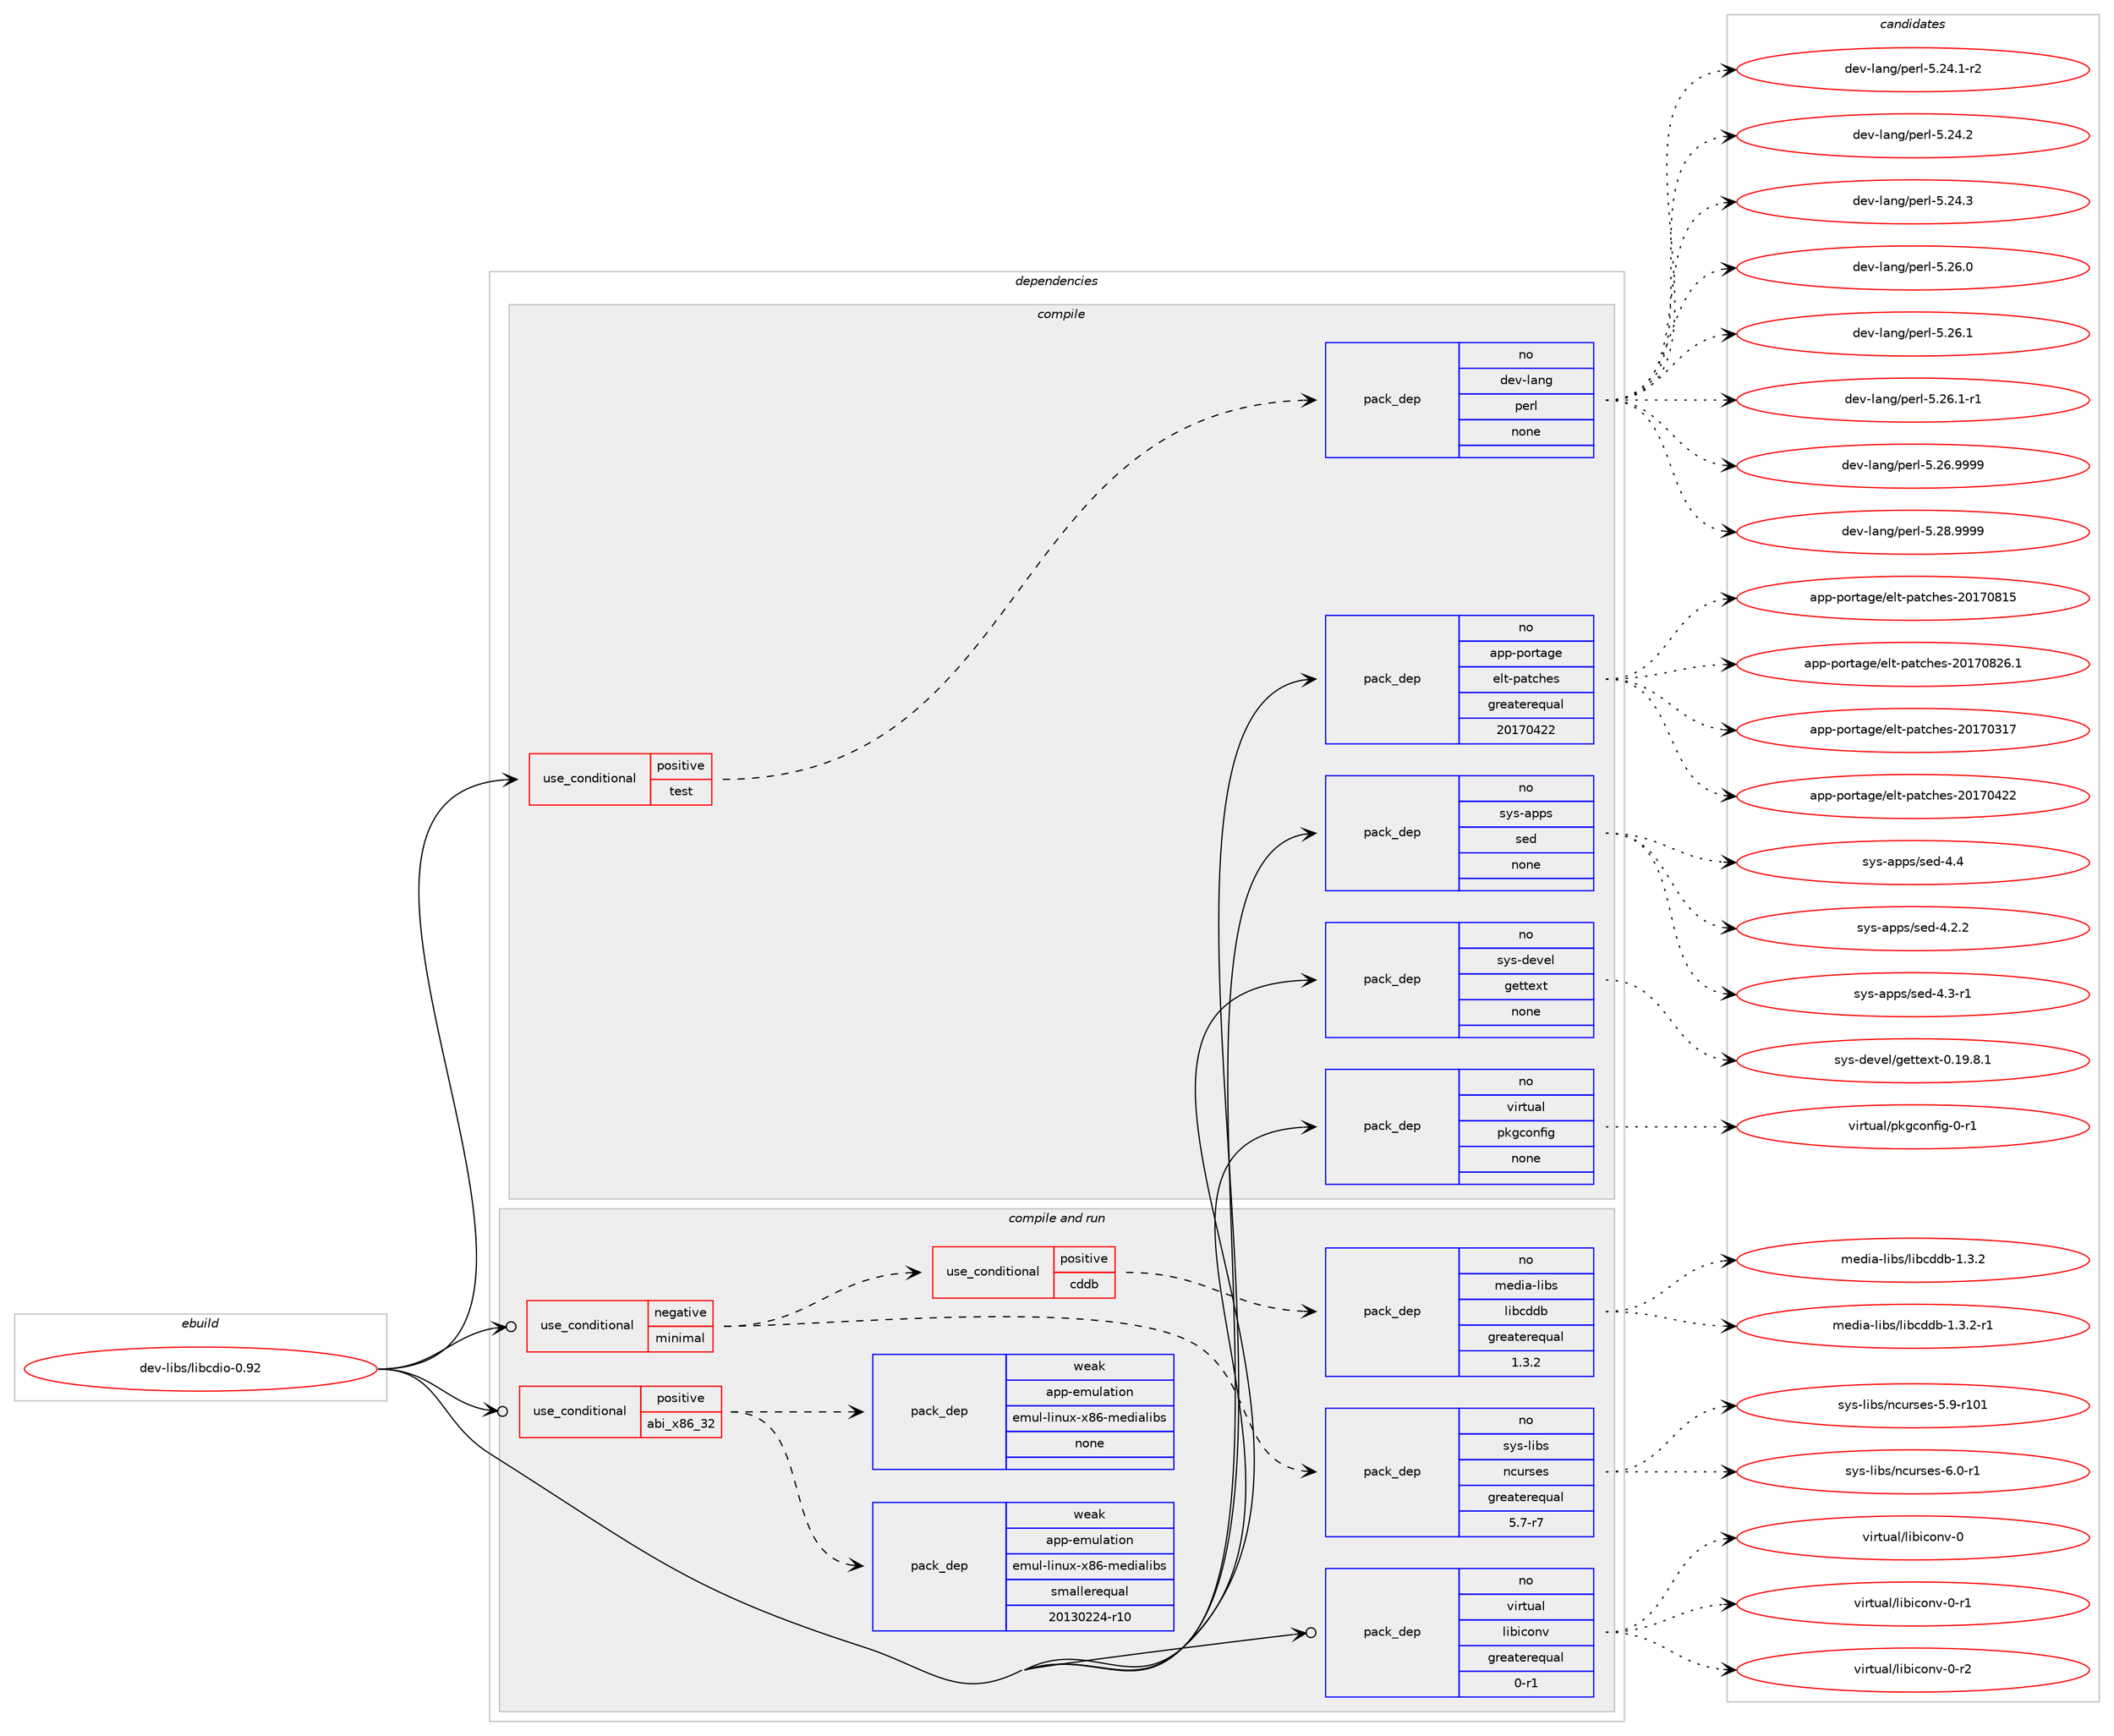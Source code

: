 digraph prolog {

# *************
# Graph options
# *************

newrank=true;
concentrate=true;
compound=true;
graph [rankdir=LR,fontname=Helvetica,fontsize=10,ranksep=1.5];#, ranksep=2.5, nodesep=0.2];
edge  [arrowhead=vee];
node  [fontname=Helvetica,fontsize=10];

# **********
# The ebuild
# **********

subgraph cluster_leftcol {
color=gray;
rank=same;
label=<<i>ebuild</i>>;
id [label="dev-libs/libcdio-0.92", color=red, width=4, href="../dev-libs/libcdio-0.92.svg"];
}

# ****************
# The dependencies
# ****************

subgraph cluster_midcol {
color=gray;
label=<<i>dependencies</i>>;
subgraph cluster_compile {
fillcolor="#eeeeee";
style=filled;
label=<<i>compile</i>>;
subgraph cond24739 {
dependency114215 [label=<<TABLE BORDER="0" CELLBORDER="1" CELLSPACING="0" CELLPADDING="4"><TR><TD ROWSPAN="3" CELLPADDING="10">use_conditional</TD></TR><TR><TD>positive</TD></TR><TR><TD>test</TD></TR></TABLE>>, shape=none, color=red];
subgraph pack86136 {
dependency114216 [label=<<TABLE BORDER="0" CELLBORDER="1" CELLSPACING="0" CELLPADDING="4" WIDTH="220"><TR><TD ROWSPAN="6" CELLPADDING="30">pack_dep</TD></TR><TR><TD WIDTH="110">no</TD></TR><TR><TD>dev-lang</TD></TR><TR><TD>perl</TD></TR><TR><TD>none</TD></TR><TR><TD></TD></TR></TABLE>>, shape=none, color=blue];
}
dependency114215:e -> dependency114216:w [weight=20,style="dashed",arrowhead="vee"];
}
id:e -> dependency114215:w [weight=20,style="solid",arrowhead="vee"];
subgraph pack86137 {
dependency114217 [label=<<TABLE BORDER="0" CELLBORDER="1" CELLSPACING="0" CELLPADDING="4" WIDTH="220"><TR><TD ROWSPAN="6" CELLPADDING="30">pack_dep</TD></TR><TR><TD WIDTH="110">no</TD></TR><TR><TD>app-portage</TD></TR><TR><TD>elt-patches</TD></TR><TR><TD>greaterequal</TD></TR><TR><TD>20170422</TD></TR></TABLE>>, shape=none, color=blue];
}
id:e -> dependency114217:w [weight=20,style="solid",arrowhead="vee"];
subgraph pack86138 {
dependency114218 [label=<<TABLE BORDER="0" CELLBORDER="1" CELLSPACING="0" CELLPADDING="4" WIDTH="220"><TR><TD ROWSPAN="6" CELLPADDING="30">pack_dep</TD></TR><TR><TD WIDTH="110">no</TD></TR><TR><TD>sys-apps</TD></TR><TR><TD>sed</TD></TR><TR><TD>none</TD></TR><TR><TD></TD></TR></TABLE>>, shape=none, color=blue];
}
id:e -> dependency114218:w [weight=20,style="solid",arrowhead="vee"];
subgraph pack86139 {
dependency114219 [label=<<TABLE BORDER="0" CELLBORDER="1" CELLSPACING="0" CELLPADDING="4" WIDTH="220"><TR><TD ROWSPAN="6" CELLPADDING="30">pack_dep</TD></TR><TR><TD WIDTH="110">no</TD></TR><TR><TD>sys-devel</TD></TR><TR><TD>gettext</TD></TR><TR><TD>none</TD></TR><TR><TD></TD></TR></TABLE>>, shape=none, color=blue];
}
id:e -> dependency114219:w [weight=20,style="solid",arrowhead="vee"];
subgraph pack86140 {
dependency114220 [label=<<TABLE BORDER="0" CELLBORDER="1" CELLSPACING="0" CELLPADDING="4" WIDTH="220"><TR><TD ROWSPAN="6" CELLPADDING="30">pack_dep</TD></TR><TR><TD WIDTH="110">no</TD></TR><TR><TD>virtual</TD></TR><TR><TD>pkgconfig</TD></TR><TR><TD>none</TD></TR><TR><TD></TD></TR></TABLE>>, shape=none, color=blue];
}
id:e -> dependency114220:w [weight=20,style="solid",arrowhead="vee"];
}
subgraph cluster_compileandrun {
fillcolor="#eeeeee";
style=filled;
label=<<i>compile and run</i>>;
subgraph cond24740 {
dependency114221 [label=<<TABLE BORDER="0" CELLBORDER="1" CELLSPACING="0" CELLPADDING="4"><TR><TD ROWSPAN="3" CELLPADDING="10">use_conditional</TD></TR><TR><TD>negative</TD></TR><TR><TD>minimal</TD></TR></TABLE>>, shape=none, color=red];
subgraph pack86141 {
dependency114222 [label=<<TABLE BORDER="0" CELLBORDER="1" CELLSPACING="0" CELLPADDING="4" WIDTH="220"><TR><TD ROWSPAN="6" CELLPADDING="30">pack_dep</TD></TR><TR><TD WIDTH="110">no</TD></TR><TR><TD>sys-libs</TD></TR><TR><TD>ncurses</TD></TR><TR><TD>greaterequal</TD></TR><TR><TD>5.7-r7</TD></TR></TABLE>>, shape=none, color=blue];
}
dependency114221:e -> dependency114222:w [weight=20,style="dashed",arrowhead="vee"];
subgraph cond24741 {
dependency114223 [label=<<TABLE BORDER="0" CELLBORDER="1" CELLSPACING="0" CELLPADDING="4"><TR><TD ROWSPAN="3" CELLPADDING="10">use_conditional</TD></TR><TR><TD>positive</TD></TR><TR><TD>cddb</TD></TR></TABLE>>, shape=none, color=red];
subgraph pack86142 {
dependency114224 [label=<<TABLE BORDER="0" CELLBORDER="1" CELLSPACING="0" CELLPADDING="4" WIDTH="220"><TR><TD ROWSPAN="6" CELLPADDING="30">pack_dep</TD></TR><TR><TD WIDTH="110">no</TD></TR><TR><TD>media-libs</TD></TR><TR><TD>libcddb</TD></TR><TR><TD>greaterequal</TD></TR><TR><TD>1.3.2</TD></TR></TABLE>>, shape=none, color=blue];
}
dependency114223:e -> dependency114224:w [weight=20,style="dashed",arrowhead="vee"];
}
dependency114221:e -> dependency114223:w [weight=20,style="dashed",arrowhead="vee"];
}
id:e -> dependency114221:w [weight=20,style="solid",arrowhead="odotvee"];
subgraph cond24742 {
dependency114225 [label=<<TABLE BORDER="0" CELLBORDER="1" CELLSPACING="0" CELLPADDING="4"><TR><TD ROWSPAN="3" CELLPADDING="10">use_conditional</TD></TR><TR><TD>positive</TD></TR><TR><TD>abi_x86_32</TD></TR></TABLE>>, shape=none, color=red];
subgraph pack86143 {
dependency114226 [label=<<TABLE BORDER="0" CELLBORDER="1" CELLSPACING="0" CELLPADDING="4" WIDTH="220"><TR><TD ROWSPAN="6" CELLPADDING="30">pack_dep</TD></TR><TR><TD WIDTH="110">weak</TD></TR><TR><TD>app-emulation</TD></TR><TR><TD>emul-linux-x86-medialibs</TD></TR><TR><TD>smallerequal</TD></TR><TR><TD>20130224-r10</TD></TR></TABLE>>, shape=none, color=blue];
}
dependency114225:e -> dependency114226:w [weight=20,style="dashed",arrowhead="vee"];
subgraph pack86144 {
dependency114227 [label=<<TABLE BORDER="0" CELLBORDER="1" CELLSPACING="0" CELLPADDING="4" WIDTH="220"><TR><TD ROWSPAN="6" CELLPADDING="30">pack_dep</TD></TR><TR><TD WIDTH="110">weak</TD></TR><TR><TD>app-emulation</TD></TR><TR><TD>emul-linux-x86-medialibs</TD></TR><TR><TD>none</TD></TR><TR><TD></TD></TR></TABLE>>, shape=none, color=blue];
}
dependency114225:e -> dependency114227:w [weight=20,style="dashed",arrowhead="vee"];
}
id:e -> dependency114225:w [weight=20,style="solid",arrowhead="odotvee"];
subgraph pack86145 {
dependency114228 [label=<<TABLE BORDER="0" CELLBORDER="1" CELLSPACING="0" CELLPADDING="4" WIDTH="220"><TR><TD ROWSPAN="6" CELLPADDING="30">pack_dep</TD></TR><TR><TD WIDTH="110">no</TD></TR><TR><TD>virtual</TD></TR><TR><TD>libiconv</TD></TR><TR><TD>greaterequal</TD></TR><TR><TD>0-r1</TD></TR></TABLE>>, shape=none, color=blue];
}
id:e -> dependency114228:w [weight=20,style="solid",arrowhead="odotvee"];
}
subgraph cluster_run {
fillcolor="#eeeeee";
style=filled;
label=<<i>run</i>>;
}
}

# **************
# The candidates
# **************

subgraph cluster_choices {
rank=same;
color=gray;
label=<<i>candidates</i>>;

subgraph choice86136 {
color=black;
nodesep=1;
choice100101118451089711010347112101114108455346505246494511450 [label="dev-lang/perl-5.24.1-r2", color=red, width=4,href="../dev-lang/perl-5.24.1-r2.svg"];
choice10010111845108971101034711210111410845534650524650 [label="dev-lang/perl-5.24.2", color=red, width=4,href="../dev-lang/perl-5.24.2.svg"];
choice10010111845108971101034711210111410845534650524651 [label="dev-lang/perl-5.24.3", color=red, width=4,href="../dev-lang/perl-5.24.3.svg"];
choice10010111845108971101034711210111410845534650544648 [label="dev-lang/perl-5.26.0", color=red, width=4,href="../dev-lang/perl-5.26.0.svg"];
choice10010111845108971101034711210111410845534650544649 [label="dev-lang/perl-5.26.1", color=red, width=4,href="../dev-lang/perl-5.26.1.svg"];
choice100101118451089711010347112101114108455346505446494511449 [label="dev-lang/perl-5.26.1-r1", color=red, width=4,href="../dev-lang/perl-5.26.1-r1.svg"];
choice10010111845108971101034711210111410845534650544657575757 [label="dev-lang/perl-5.26.9999", color=red, width=4,href="../dev-lang/perl-5.26.9999.svg"];
choice10010111845108971101034711210111410845534650564657575757 [label="dev-lang/perl-5.28.9999", color=red, width=4,href="../dev-lang/perl-5.28.9999.svg"];
dependency114216:e -> choice100101118451089711010347112101114108455346505246494511450:w [style=dotted,weight="100"];
dependency114216:e -> choice10010111845108971101034711210111410845534650524650:w [style=dotted,weight="100"];
dependency114216:e -> choice10010111845108971101034711210111410845534650524651:w [style=dotted,weight="100"];
dependency114216:e -> choice10010111845108971101034711210111410845534650544648:w [style=dotted,weight="100"];
dependency114216:e -> choice10010111845108971101034711210111410845534650544649:w [style=dotted,weight="100"];
dependency114216:e -> choice100101118451089711010347112101114108455346505446494511449:w [style=dotted,weight="100"];
dependency114216:e -> choice10010111845108971101034711210111410845534650544657575757:w [style=dotted,weight="100"];
dependency114216:e -> choice10010111845108971101034711210111410845534650564657575757:w [style=dotted,weight="100"];
}
subgraph choice86137 {
color=black;
nodesep=1;
choice97112112451121111141169710310147101108116451129711699104101115455048495548514955 [label="app-portage/elt-patches-20170317", color=red, width=4,href="../app-portage/elt-patches-20170317.svg"];
choice97112112451121111141169710310147101108116451129711699104101115455048495548525050 [label="app-portage/elt-patches-20170422", color=red, width=4,href="../app-portage/elt-patches-20170422.svg"];
choice97112112451121111141169710310147101108116451129711699104101115455048495548564953 [label="app-portage/elt-patches-20170815", color=red, width=4,href="../app-portage/elt-patches-20170815.svg"];
choice971121124511211111411697103101471011081164511297116991041011154550484955485650544649 [label="app-portage/elt-patches-20170826.1", color=red, width=4,href="../app-portage/elt-patches-20170826.1.svg"];
dependency114217:e -> choice97112112451121111141169710310147101108116451129711699104101115455048495548514955:w [style=dotted,weight="100"];
dependency114217:e -> choice97112112451121111141169710310147101108116451129711699104101115455048495548525050:w [style=dotted,weight="100"];
dependency114217:e -> choice97112112451121111141169710310147101108116451129711699104101115455048495548564953:w [style=dotted,weight="100"];
dependency114217:e -> choice971121124511211111411697103101471011081164511297116991041011154550484955485650544649:w [style=dotted,weight="100"];
}
subgraph choice86138 {
color=black;
nodesep=1;
choice115121115459711211211547115101100455246504650 [label="sys-apps/sed-4.2.2", color=red, width=4,href="../sys-apps/sed-4.2.2.svg"];
choice115121115459711211211547115101100455246514511449 [label="sys-apps/sed-4.3-r1", color=red, width=4,href="../sys-apps/sed-4.3-r1.svg"];
choice11512111545971121121154711510110045524652 [label="sys-apps/sed-4.4", color=red, width=4,href="../sys-apps/sed-4.4.svg"];
dependency114218:e -> choice115121115459711211211547115101100455246504650:w [style=dotted,weight="100"];
dependency114218:e -> choice115121115459711211211547115101100455246514511449:w [style=dotted,weight="100"];
dependency114218:e -> choice11512111545971121121154711510110045524652:w [style=dotted,weight="100"];
}
subgraph choice86139 {
color=black;
nodesep=1;
choice1151211154510010111810110847103101116116101120116454846495746564649 [label="sys-devel/gettext-0.19.8.1", color=red, width=4,href="../sys-devel/gettext-0.19.8.1.svg"];
dependency114219:e -> choice1151211154510010111810110847103101116116101120116454846495746564649:w [style=dotted,weight="100"];
}
subgraph choice86140 {
color=black;
nodesep=1;
choice11810511411611797108471121071039911111010210510345484511449 [label="virtual/pkgconfig-0-r1", color=red, width=4,href="../virtual/pkgconfig-0-r1.svg"];
dependency114220:e -> choice11810511411611797108471121071039911111010210510345484511449:w [style=dotted,weight="100"];
}
subgraph choice86141 {
color=black;
nodesep=1;
choice115121115451081059811547110991171141151011154553465745114494849 [label="sys-libs/ncurses-5.9-r101", color=red, width=4,href="../sys-libs/ncurses-5.9-r101.svg"];
choice11512111545108105981154711099117114115101115455446484511449 [label="sys-libs/ncurses-6.0-r1", color=red, width=4,href="../sys-libs/ncurses-6.0-r1.svg"];
dependency114222:e -> choice115121115451081059811547110991171141151011154553465745114494849:w [style=dotted,weight="100"];
dependency114222:e -> choice11512111545108105981154711099117114115101115455446484511449:w [style=dotted,weight="100"];
}
subgraph choice86142 {
color=black;
nodesep=1;
choice10910110010597451081059811547108105989910010098454946514650 [label="media-libs/libcddb-1.3.2", color=red, width=4,href="../media-libs/libcddb-1.3.2.svg"];
choice109101100105974510810598115471081059899100100984549465146504511449 [label="media-libs/libcddb-1.3.2-r1", color=red, width=4,href="../media-libs/libcddb-1.3.2-r1.svg"];
dependency114224:e -> choice10910110010597451081059811547108105989910010098454946514650:w [style=dotted,weight="100"];
dependency114224:e -> choice109101100105974510810598115471081059899100100984549465146504511449:w [style=dotted,weight="100"];
}
subgraph choice86143 {
color=black;
nodesep=1;
}
subgraph choice86144 {
color=black;
nodesep=1;
}
subgraph choice86145 {
color=black;
nodesep=1;
choice118105114116117971084710810598105991111101184548 [label="virtual/libiconv-0", color=red, width=4,href="../virtual/libiconv-0.svg"];
choice1181051141161179710847108105981059911111011845484511449 [label="virtual/libiconv-0-r1", color=red, width=4,href="../virtual/libiconv-0-r1.svg"];
choice1181051141161179710847108105981059911111011845484511450 [label="virtual/libiconv-0-r2", color=red, width=4,href="../virtual/libiconv-0-r2.svg"];
dependency114228:e -> choice118105114116117971084710810598105991111101184548:w [style=dotted,weight="100"];
dependency114228:e -> choice1181051141161179710847108105981059911111011845484511449:w [style=dotted,weight="100"];
dependency114228:e -> choice1181051141161179710847108105981059911111011845484511450:w [style=dotted,weight="100"];
}
}

}
